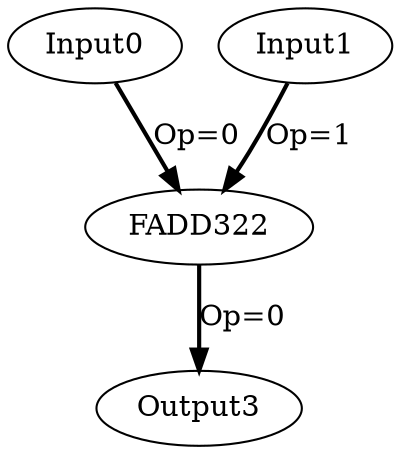 Digraph G {
Input0[opcode = "Input", ref_name="kernel_deriche_5_0", size="8192", offset="0,0", pattern="4,64,4,32", color = black];
Input1[opcode = "Input", ref_name="kernel_deriche_5_1", size="8192", offset="0,0", pattern="4,64,4,32", color = black];
FADD322[opcode = "FADD32", color = black];
Output3[opcode = "Output", ref_name="kernel_deriche_5_2", size="8192", offset="0,0", pattern="4,64,4,32", color = black];
Input0 -> FADD322[color = black, style = bold, operand = 0, label = "Op=0"];
Input1 -> FADD322[color = black, style = bold, operand = 1, label = "Op=1"];
FADD322 -> Output3[color = black, style = bold, operand = 0, label = "Op=0"];
}
